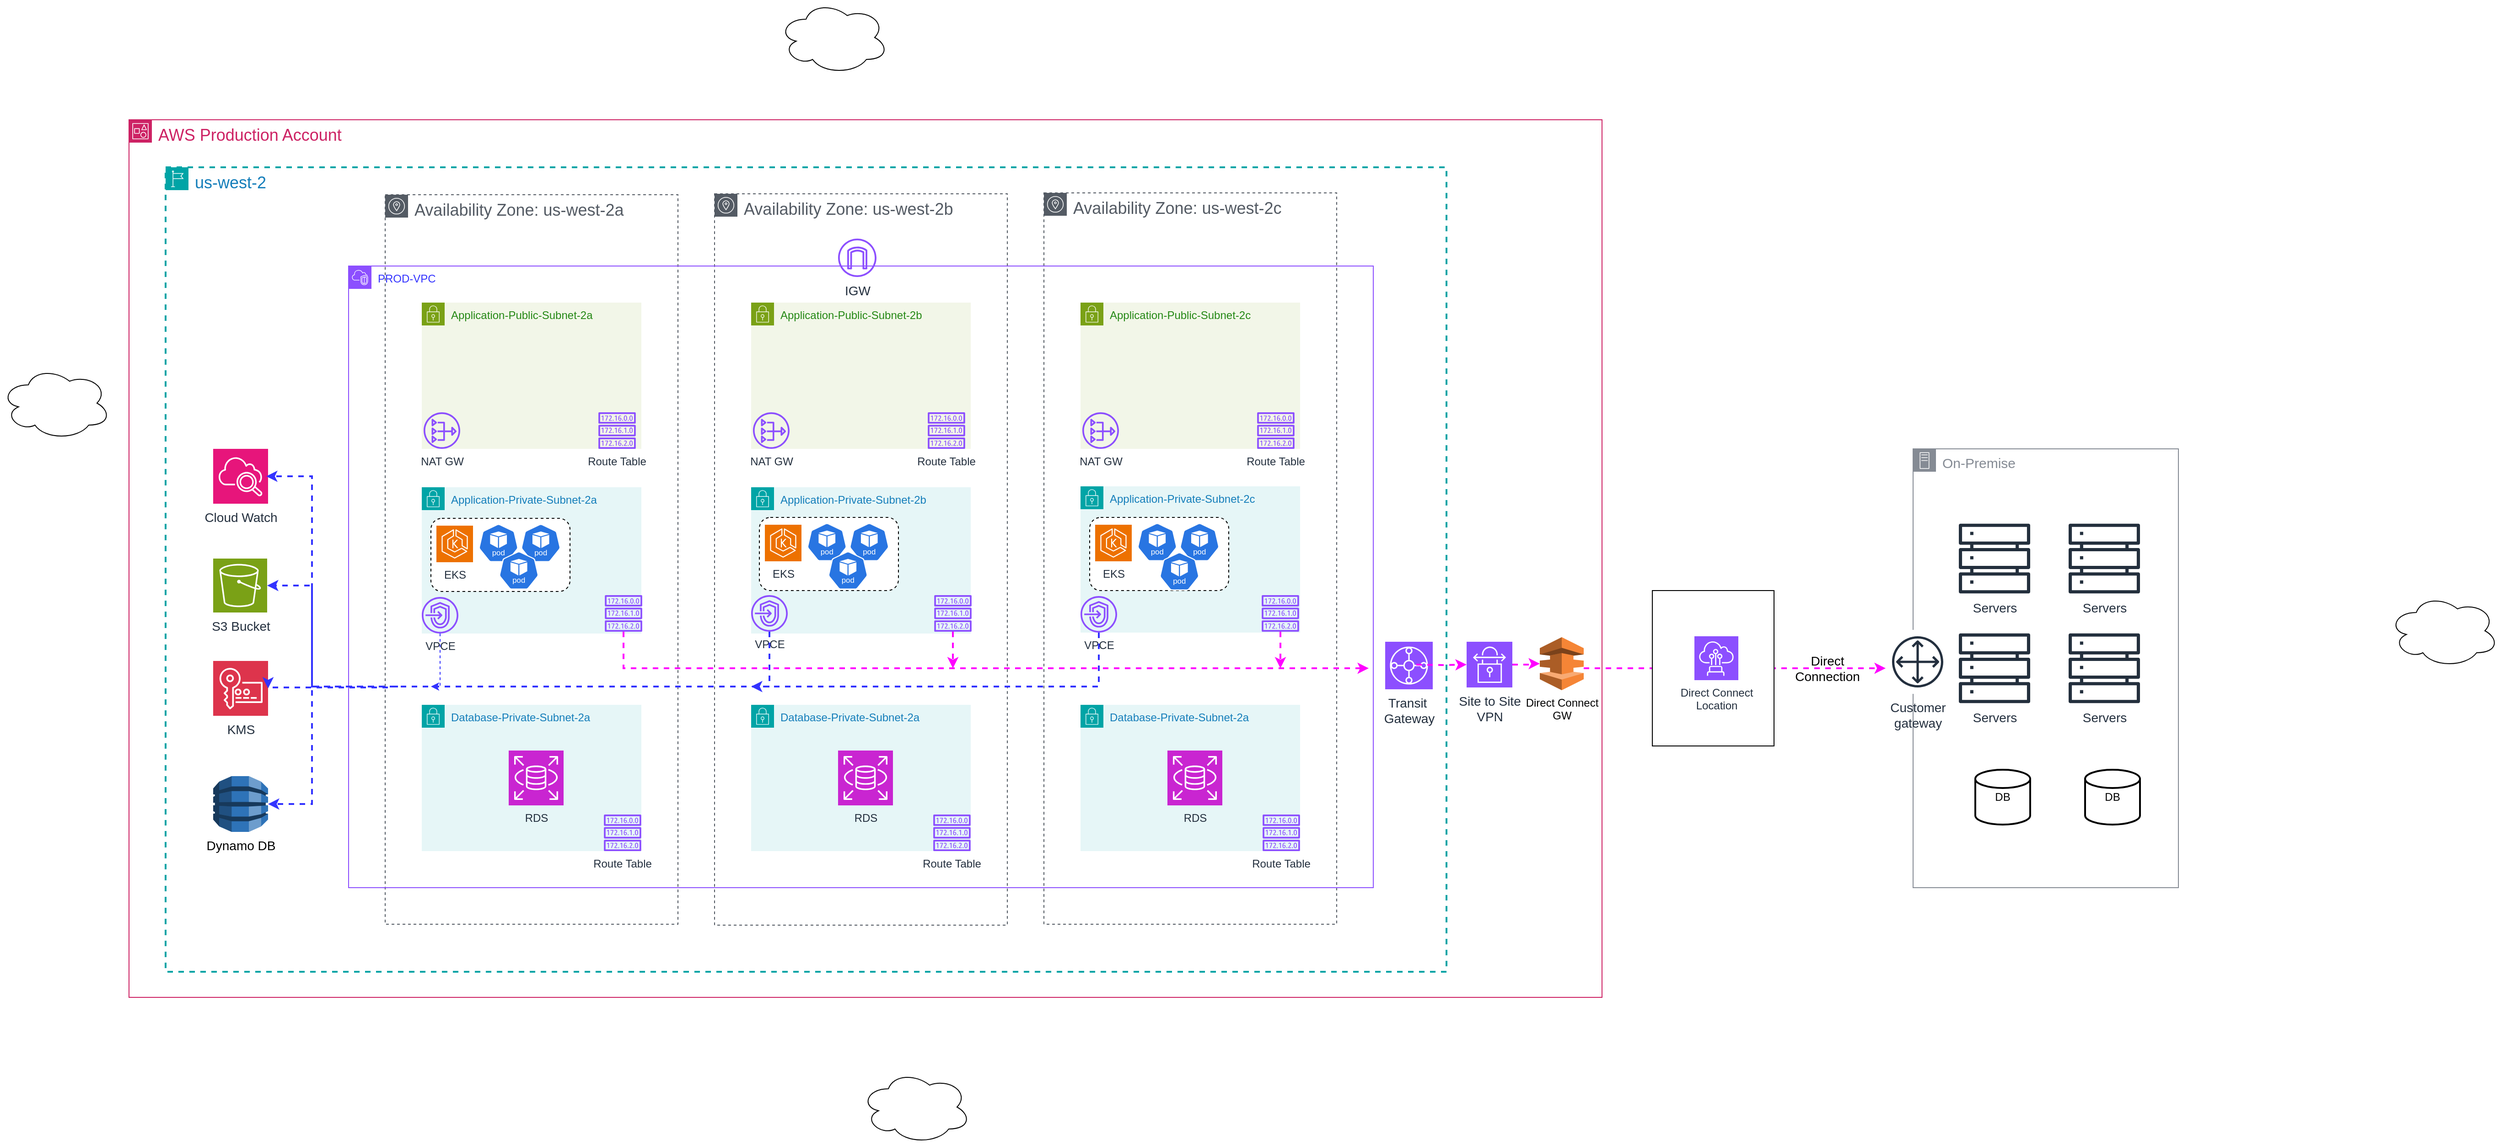 <mxfile version="24.5.3" type="device">
  <diagram name="Infra" id="OqdEOYvTGwPd7O3W1HZ8">
    <mxGraphModel dx="2859" dy="1976" grid="1" gridSize="10" guides="1" tooltips="1" connect="1" arrows="1" fold="1" page="1" pageScale="1" pageWidth="850" pageHeight="1100" math="0" shadow="0">
      <root>
        <mxCell id="c2knkcBI8ZpafIgIkcQd-0" />
        <mxCell id="c2knkcBI8ZpafIgIkcQd-1" parent="c2knkcBI8ZpafIgIkcQd-0" />
        <mxCell id="c2knkcBI8ZpafIgIkcQd-2" value="&lt;font style=&quot;font-size: 18px;&quot;&gt;AWS Production Account&lt;/font&gt;" style="points=[[0,0],[0.25,0],[0.5,0],[0.75,0],[1,0],[1,0.25],[1,0.5],[1,0.75],[1,1],[0.75,1],[0.5,1],[0.25,1],[0,1],[0,0.75],[0,0.5],[0,0.25]];outlineConnect=0;gradientColor=none;html=1;whiteSpace=wrap;fontSize=12;fontStyle=0;container=1;pointerEvents=0;collapsible=0;recursiveResize=0;shape=mxgraph.aws4.group;grIcon=mxgraph.aws4.group_account;strokeColor=#CD2264;fillColor=none;verticalAlign=top;align=left;spacingLeft=30;fontColor=#CD2264;dashed=0;" vertex="1" parent="c2knkcBI8ZpafIgIkcQd-1">
          <mxGeometry x="-120" y="80" width="1610" height="960" as="geometry" />
        </mxCell>
        <mxCell id="c2knkcBI8ZpafIgIkcQd-4" value="&lt;font style=&quot;font-size: 14px;&quot;&gt;Cloud Watch&lt;/font&gt;" style="sketch=0;points=[[0,0,0],[0.25,0,0],[0.5,0,0],[0.75,0,0],[1,0,0],[0,1,0],[0.25,1,0],[0.5,1,0],[0.75,1,0],[1,1,0],[0,0.25,0],[0,0.5,0],[0,0.75,0],[1,0.25,0],[1,0.5,0],[1,0.75,0]];points=[[0,0,0],[0.25,0,0],[0.5,0,0],[0.75,0,0],[1,0,0],[0,1,0],[0.25,1,0],[0.5,1,0],[0.75,1,0],[1,1,0],[0,0.25,0],[0,0.5,0],[0,0.75,0],[1,0.25,0],[1,0.5,0],[1,0.75,0]];outlineConnect=0;fontColor=#232F3E;fillColor=#E7157B;strokeColor=#ffffff;dashed=0;verticalLabelPosition=bottom;verticalAlign=top;align=center;html=1;fontSize=12;fontStyle=0;aspect=fixed;shape=mxgraph.aws4.resourceIcon;resIcon=mxgraph.aws4.cloudwatch_2;" vertex="1" parent="c2knkcBI8ZpafIgIkcQd-2">
          <mxGeometry x="92" y="360" width="60" height="60" as="geometry" />
        </mxCell>
        <mxCell id="c2knkcBI8ZpafIgIkcQd-5" value="&lt;font style=&quot;font-size: 14px;&quot;&gt;S3 Bucket&lt;/font&gt;" style="sketch=0;points=[[0,0,0],[0.25,0,0],[0.5,0,0],[0.75,0,0],[1,0,0],[0,1,0],[0.25,1,0],[0.5,1,0],[0.75,1,0],[1,1,0],[0,0.25,0],[0,0.5,0],[0,0.75,0],[1,0.25,0],[1,0.5,0],[1,0.75,0]];outlineConnect=0;fontColor=#232F3E;fillColor=#7AA116;strokeColor=#ffffff;dashed=0;verticalLabelPosition=bottom;verticalAlign=top;align=center;html=1;fontSize=12;fontStyle=0;aspect=fixed;shape=mxgraph.aws4.resourceIcon;resIcon=mxgraph.aws4.s3;" vertex="1" parent="c2knkcBI8ZpafIgIkcQd-2">
          <mxGeometry x="92" y="480" width="59" height="59" as="geometry" />
        </mxCell>
        <mxCell id="c2knkcBI8ZpafIgIkcQd-6" value="&lt;font style=&quot;font-size: 18px;&quot;&gt;us-west-2&lt;/font&gt;" style="points=[[0,0],[0.25,0],[0.5,0],[0.75,0],[1,0],[1,0.25],[1,0.5],[1,0.75],[1,1],[0.75,1],[0.5,1],[0.25,1],[0,1],[0,0.75],[0,0.5],[0,0.25]];outlineConnect=0;gradientColor=none;html=1;whiteSpace=wrap;fontSize=12;fontStyle=0;container=1;pointerEvents=0;collapsible=0;recursiveResize=0;shape=mxgraph.aws4.group;grIcon=mxgraph.aws4.group_region;strokeColor=#00A4A6;fillColor=none;verticalAlign=top;align=left;spacingLeft=30;fontColor=#147EBA;dashed=1;strokeWidth=2;" vertex="1" parent="c2knkcBI8ZpafIgIkcQd-1">
          <mxGeometry x="-80" y="132" width="1400" height="880" as="geometry" />
        </mxCell>
        <mxCell id="c2knkcBI8ZpafIgIkcQd-7" value="&lt;font style=&quot;font-size: 14px;&quot;&gt;Dynamo DB&lt;/font&gt;" style="outlineConnect=0;dashed=0;verticalLabelPosition=bottom;verticalAlign=top;align=center;html=1;shape=mxgraph.aws3.dynamo_db;fillColor=#2E73B8;gradientColor=none;" vertex="1" parent="c2knkcBI8ZpafIgIkcQd-6">
          <mxGeometry x="52" y="666" width="60" height="61" as="geometry" />
        </mxCell>
        <mxCell id="c2knkcBI8ZpafIgIkcQd-8" value="&lt;font style=&quot;font-size: 14px;&quot;&gt;KMS&lt;/font&gt;" style="sketch=0;points=[[0,0,0],[0.25,0,0],[0.5,0,0],[0.75,0,0],[1,0,0],[0,1,0],[0.25,1,0],[0.5,1,0],[0.75,1,0],[1,1,0],[0,0.25,0],[0,0.5,0],[0,0.75,0],[1,0.25,0],[1,0.5,0],[1,0.75,0]];outlineConnect=0;fontColor=#232F3E;fillColor=#DD344C;strokeColor=#ffffff;dashed=0;verticalLabelPosition=bottom;verticalAlign=top;align=center;html=1;fontSize=12;fontStyle=0;aspect=fixed;shape=mxgraph.aws4.resourceIcon;resIcon=mxgraph.aws4.key_management_service;" vertex="1" parent="c2knkcBI8ZpafIgIkcQd-6">
          <mxGeometry x="52" y="540" width="60" height="60" as="geometry" />
        </mxCell>
        <mxCell id="c2knkcBI8ZpafIgIkcQd-3" style="edgeStyle=orthogonalEdgeStyle;rounded=0;orthogonalLoop=1;jettySize=auto;html=1;strokeColor=#3333FF;dashed=1;strokeWidth=2;" edge="1" parent="c2knkcBI8ZpafIgIkcQd-6">
          <mxGeometry relative="1" as="geometry">
            <mxPoint x="110" y="338" as="targetPoint" />
            <mxPoint x="160" y="569" as="sourcePoint" />
            <Array as="points">
              <mxPoint x="160" y="338" />
            </Array>
          </mxGeometry>
        </mxCell>
        <mxCell id="c2knkcBI8ZpafIgIkcQd-9" value="&lt;font style=&quot;font-size: 18px;&quot;&gt;Availability Zone: us-west-2a&lt;/font&gt;" style="sketch=0;outlineConnect=0;gradientColor=none;html=1;whiteSpace=wrap;fontSize=12;fontStyle=0;shape=mxgraph.aws4.group;grIcon=mxgraph.aws4.group_availability_zone;strokeColor=#545B64;fillColor=none;verticalAlign=top;align=left;spacingLeft=30;fontColor=#545B64;dashed=1;" vertex="1" parent="c2knkcBI8ZpafIgIkcQd-6">
          <mxGeometry x="240" y="30" width="320" height="798" as="geometry" />
        </mxCell>
        <mxCell id="c2knkcBI8ZpafIgIkcQd-10" value="&lt;font style=&quot;font-size: 18px;&quot;&gt;Availability Zone:&amp;nbsp;us-west-2b&lt;/font&gt;" style="sketch=0;outlineConnect=0;gradientColor=none;html=1;whiteSpace=wrap;fontSize=12;fontStyle=0;shape=mxgraph.aws4.group;grIcon=mxgraph.aws4.group_availability_zone;strokeColor=#545B64;fillColor=none;verticalAlign=top;align=left;spacingLeft=30;fontColor=#545B64;dashed=1;" vertex="1" parent="c2knkcBI8ZpafIgIkcQd-6">
          <mxGeometry x="600" y="29" width="320" height="800" as="geometry" />
        </mxCell>
        <mxCell id="c2knkcBI8ZpafIgIkcQd-44" value="&lt;font style=&quot;font-size: 14px;&quot;&gt;IGW&lt;/font&gt;" style="sketch=0;outlineConnect=0;fontColor=#232F3E;gradientColor=none;fillColor=#8C4FFF;strokeColor=none;dashed=0;verticalLabelPosition=bottom;verticalAlign=top;align=center;html=1;fontSize=12;fontStyle=0;aspect=fixed;pointerEvents=1;shape=mxgraph.aws4.internet_gateway;" vertex="1" parent="c2knkcBI8ZpafIgIkcQd-6">
          <mxGeometry x="735" y="78" width="42" height="42" as="geometry" />
        </mxCell>
        <mxCell id="c2knkcBI8ZpafIgIkcQd-11" value="&lt;font style=&quot;font-size: 18px;&quot;&gt;Availability Zone:&amp;nbsp;us-west-2c&lt;/font&gt;" style="sketch=0;outlineConnect=0;gradientColor=none;html=1;whiteSpace=wrap;fontSize=12;fontStyle=0;shape=mxgraph.aws4.group;grIcon=mxgraph.aws4.group_availability_zone;strokeColor=#545B64;fillColor=none;verticalAlign=top;align=left;spacingLeft=30;fontColor=#545B64;dashed=1;" vertex="1" parent="c2knkcBI8ZpafIgIkcQd-1">
          <mxGeometry x="880" y="160" width="320" height="800" as="geometry" />
        </mxCell>
        <mxCell id="c2knkcBI8ZpafIgIkcQd-12" value="&lt;font color=&quot;#3333ff&quot;&gt;PROD-VPC&lt;/font&gt;" style="points=[[0,0],[0.25,0],[0.5,0],[0.75,0],[1,0],[1,0.25],[1,0.5],[1,0.75],[1,1],[0.75,1],[0.5,1],[0.25,1],[0,1],[0,0.75],[0,0.5],[0,0.25]];outlineConnect=0;gradientColor=none;html=1;whiteSpace=wrap;fontSize=12;fontStyle=0;container=1;pointerEvents=0;collapsible=0;recursiveResize=0;shape=mxgraph.aws4.group;grIcon=mxgraph.aws4.group_vpc2;strokeColor=#8C4FFF;fillColor=none;verticalAlign=top;align=left;spacingLeft=30;fontColor=#AAB7B8;dashed=0;" vertex="1" parent="c2knkcBI8ZpafIgIkcQd-1">
          <mxGeometry x="120" y="240" width="1120" height="680" as="geometry" />
        </mxCell>
        <mxCell id="c2knkcBI8ZpafIgIkcQd-13" value="Application-Public-Subnet-2a" style="points=[[0,0],[0.25,0],[0.5,0],[0.75,0],[1,0],[1,0.25],[1,0.5],[1,0.75],[1,1],[0.75,1],[0.5,1],[0.25,1],[0,1],[0,0.75],[0,0.5],[0,0.25]];outlineConnect=0;gradientColor=none;html=1;whiteSpace=wrap;fontSize=12;fontStyle=0;container=1;pointerEvents=0;collapsible=0;recursiveResize=0;shape=mxgraph.aws4.group;grIcon=mxgraph.aws4.group_security_group;grStroke=0;strokeColor=#7AA116;fillColor=#F2F6E8;verticalAlign=top;align=left;spacingLeft=30;fontColor=#248814;dashed=0;" vertex="1" parent="c2knkcBI8ZpafIgIkcQd-12">
          <mxGeometry x="80" y="40" width="240" height="160" as="geometry" />
        </mxCell>
        <mxCell id="c2knkcBI8ZpafIgIkcQd-14" value="NAT GW" style="sketch=0;outlineConnect=0;fontColor=#232F3E;gradientColor=none;fillColor=#8C4FFF;strokeColor=none;dashed=0;verticalLabelPosition=bottom;verticalAlign=top;align=center;html=1;fontSize=12;fontStyle=0;aspect=fixed;pointerEvents=1;shape=mxgraph.aws4.nat_gateway;" vertex="1" parent="c2knkcBI8ZpafIgIkcQd-12">
          <mxGeometry x="82" y="160" width="40" height="40" as="geometry" />
        </mxCell>
        <mxCell id="c2knkcBI8ZpafIgIkcQd-15" value="Route Table" style="sketch=0;outlineConnect=0;fontColor=#232F3E;gradientColor=none;fillColor=#8C4FFF;strokeColor=none;dashed=0;verticalLabelPosition=bottom;verticalAlign=top;align=center;html=1;fontSize=12;fontStyle=0;aspect=fixed;pointerEvents=1;shape=mxgraph.aws4.route_table;" vertex="1" parent="c2knkcBI8ZpafIgIkcQd-12">
          <mxGeometry x="272.95" y="160" width="41.05" height="40" as="geometry" />
        </mxCell>
        <mxCell id="c2knkcBI8ZpafIgIkcQd-22" value="Application-Private-Subnet-2a" style="points=[[0,0],[0.25,0],[0.5,0],[0.75,0],[1,0],[1,0.25],[1,0.5],[1,0.75],[1,1],[0.75,1],[0.5,1],[0.25,1],[0,1],[0,0.75],[0,0.5],[0,0.25]];outlineConnect=0;gradientColor=none;html=1;whiteSpace=wrap;fontSize=12;fontStyle=0;container=1;pointerEvents=0;collapsible=0;recursiveResize=0;shape=mxgraph.aws4.group;grIcon=mxgraph.aws4.group_security_group;grStroke=0;strokeColor=#00A4A6;fillColor=#E6F6F7;verticalAlign=top;align=left;spacingLeft=30;fontColor=#147EBA;dashed=0;" vertex="1" parent="c2knkcBI8ZpafIgIkcQd-12">
          <mxGeometry x="80" y="242" width="240" height="160" as="geometry" />
        </mxCell>
        <mxCell id="c2knkcBI8ZpafIgIkcQd-23" style="edgeStyle=orthogonalEdgeStyle;rounded=0;orthogonalLoop=1;jettySize=auto;html=1;dashed=1;strokeColor=#3333FF;" edge="1" parent="c2knkcBI8ZpafIgIkcQd-22" source="c2knkcBI8ZpafIgIkcQd-24">
          <mxGeometry relative="1" as="geometry">
            <mxPoint x="10" y="218" as="targetPoint" />
            <Array as="points">
              <mxPoint x="20" y="218" />
            </Array>
          </mxGeometry>
        </mxCell>
        <mxCell id="c2knkcBI8ZpafIgIkcQd-24" value="VPCE" style="sketch=0;outlineConnect=0;fontColor=#232F3E;gradientColor=none;fillColor=#8C4FFF;strokeColor=none;dashed=0;verticalLabelPosition=bottom;verticalAlign=top;align=center;html=1;fontSize=12;fontStyle=0;aspect=fixed;pointerEvents=1;shape=mxgraph.aws4.endpoints;" vertex="1" parent="c2knkcBI8ZpafIgIkcQd-22">
          <mxGeometry y="120" width="40" height="40" as="geometry" />
        </mxCell>
        <mxCell id="c2knkcBI8ZpafIgIkcQd-28" value="Application-Private-Subnet-2b" style="points=[[0,0],[0.25,0],[0.5,0],[0.75,0],[1,0],[1,0.25],[1,0.5],[1,0.75],[1,1],[0.75,1],[0.5,1],[0.25,1],[0,1],[0,0.75],[0,0.5],[0,0.25]];outlineConnect=0;gradientColor=none;html=1;whiteSpace=wrap;fontSize=12;fontStyle=0;container=1;pointerEvents=0;collapsible=0;recursiveResize=0;shape=mxgraph.aws4.group;grIcon=mxgraph.aws4.group_security_group;grStroke=0;strokeColor=#00A4A6;fillColor=#E6F6F7;verticalAlign=top;align=left;spacingLeft=30;fontColor=#147EBA;dashed=0;" vertex="1" parent="c2knkcBI8ZpafIgIkcQd-12">
          <mxGeometry x="440" y="242" width="240" height="160" as="geometry" />
        </mxCell>
        <mxCell id="c2knkcBI8ZpafIgIkcQd-51" value="VPCE" style="sketch=0;outlineConnect=0;fontColor=#232F3E;gradientColor=none;fillColor=#8C4FFF;strokeColor=none;dashed=0;verticalLabelPosition=bottom;verticalAlign=top;align=center;html=1;fontSize=12;fontStyle=0;aspect=fixed;pointerEvents=1;shape=mxgraph.aws4.endpoints;" vertex="1" parent="c2knkcBI8ZpafIgIkcQd-28">
          <mxGeometry y="118" width="40" height="40" as="geometry" />
        </mxCell>
        <mxCell id="c2knkcBI8ZpafIgIkcQd-33" value="Application-Private-Subnet-2c" style="points=[[0,0],[0.25,0],[0.5,0],[0.75,0],[1,0],[1,0.25],[1,0.5],[1,0.75],[1,1],[0.75,1],[0.5,1],[0.25,1],[0,1],[0,0.75],[0,0.5],[0,0.25]];outlineConnect=0;gradientColor=none;html=1;whiteSpace=wrap;fontSize=12;fontStyle=0;container=1;pointerEvents=0;collapsible=0;recursiveResize=0;shape=mxgraph.aws4.group;grIcon=mxgraph.aws4.group_security_group;grStroke=0;strokeColor=#00A4A6;fillColor=#E6F6F7;verticalAlign=top;align=left;spacingLeft=30;fontColor=#147EBA;dashed=0;" vertex="1" parent="c2knkcBI8ZpafIgIkcQd-12">
          <mxGeometry x="800" y="241" width="240" height="160" as="geometry" />
        </mxCell>
        <mxCell id="c2knkcBI8ZpafIgIkcQd-34" value="VPCE" style="sketch=0;outlineConnect=0;fontColor=#232F3E;gradientColor=none;fillColor=#8C4FFF;strokeColor=none;dashed=0;verticalLabelPosition=bottom;verticalAlign=top;align=center;html=1;fontSize=12;fontStyle=0;aspect=fixed;pointerEvents=1;shape=mxgraph.aws4.endpoints;" vertex="1" parent="c2knkcBI8ZpafIgIkcQd-33">
          <mxGeometry y="120" width="40" height="40" as="geometry" />
        </mxCell>
        <mxCell id="gV-0unIdusyDe0C79VMw-26" style="edgeStyle=orthogonalEdgeStyle;rounded=0;orthogonalLoop=1;jettySize=auto;html=1;dashed=1;strokeColor=#FF00FF;strokeWidth=2;" edge="1" parent="c2knkcBI8ZpafIgIkcQd-12" source="c2knkcBI8ZpafIgIkcQd-39">
          <mxGeometry relative="1" as="geometry">
            <mxPoint x="1018.475" y="440" as="targetPoint" />
          </mxGeometry>
        </mxCell>
        <mxCell id="c2knkcBI8ZpafIgIkcQd-39" value="" style="sketch=0;outlineConnect=0;fontColor=#232F3E;gradientColor=none;fillColor=#8C4FFF;strokeColor=none;dashed=0;verticalLabelPosition=bottom;verticalAlign=top;align=center;html=1;fontSize=12;fontStyle=0;aspect=fixed;pointerEvents=1;shape=mxgraph.aws4.route_table;" vertex="1" parent="c2knkcBI8ZpafIgIkcQd-12">
          <mxGeometry x="997.95" y="360" width="41.05" height="40" as="geometry" />
        </mxCell>
        <mxCell id="gV-0unIdusyDe0C79VMw-0" value="Application-Public-Subnet-2b" style="points=[[0,0],[0.25,0],[0.5,0],[0.75,0],[1,0],[1,0.25],[1,0.5],[1,0.75],[1,1],[0.75,1],[0.5,1],[0.25,1],[0,1],[0,0.75],[0,0.5],[0,0.25]];outlineConnect=0;gradientColor=none;html=1;whiteSpace=wrap;fontSize=12;fontStyle=0;container=1;pointerEvents=0;collapsible=0;recursiveResize=0;shape=mxgraph.aws4.group;grIcon=mxgraph.aws4.group_security_group;grStroke=0;strokeColor=#7AA116;fillColor=#F2F6E8;verticalAlign=top;align=left;spacingLeft=30;fontColor=#248814;dashed=0;" vertex="1" parent="c2knkcBI8ZpafIgIkcQd-12">
          <mxGeometry x="440" y="40" width="240" height="160" as="geometry" />
        </mxCell>
        <mxCell id="gV-0unIdusyDe0C79VMw-1" value="NAT GW" style="sketch=0;outlineConnect=0;fontColor=#232F3E;gradientColor=none;fillColor=#8C4FFF;strokeColor=none;dashed=0;verticalLabelPosition=bottom;verticalAlign=top;align=center;html=1;fontSize=12;fontStyle=0;aspect=fixed;pointerEvents=1;shape=mxgraph.aws4.nat_gateway;" vertex="1" parent="c2knkcBI8ZpafIgIkcQd-12">
          <mxGeometry x="442" y="160" width="40" height="40" as="geometry" />
        </mxCell>
        <mxCell id="gV-0unIdusyDe0C79VMw-2" value="Route Table" style="sketch=0;outlineConnect=0;fontColor=#232F3E;gradientColor=none;fillColor=#8C4FFF;strokeColor=none;dashed=0;verticalLabelPosition=bottom;verticalAlign=top;align=center;html=1;fontSize=12;fontStyle=0;aspect=fixed;pointerEvents=1;shape=mxgraph.aws4.route_table;" vertex="1" parent="c2knkcBI8ZpafIgIkcQd-12">
          <mxGeometry x="632.95" y="160" width="41.05" height="40" as="geometry" />
        </mxCell>
        <mxCell id="gV-0unIdusyDe0C79VMw-3" value="Application-Public-Subnet-2c" style="points=[[0,0],[0.25,0],[0.5,0],[0.75,0],[1,0],[1,0.25],[1,0.5],[1,0.75],[1,1],[0.75,1],[0.5,1],[0.25,1],[0,1],[0,0.75],[0,0.5],[0,0.25]];outlineConnect=0;gradientColor=none;html=1;whiteSpace=wrap;fontSize=12;fontStyle=0;container=1;pointerEvents=0;collapsible=0;recursiveResize=0;shape=mxgraph.aws4.group;grIcon=mxgraph.aws4.group_security_group;grStroke=0;strokeColor=#7AA116;fillColor=#F2F6E8;verticalAlign=top;align=left;spacingLeft=30;fontColor=#248814;dashed=0;" vertex="1" parent="c2knkcBI8ZpafIgIkcQd-12">
          <mxGeometry x="800" y="40" width="240" height="160" as="geometry" />
        </mxCell>
        <mxCell id="gV-0unIdusyDe0C79VMw-4" value="NAT GW" style="sketch=0;outlineConnect=0;fontColor=#232F3E;gradientColor=none;fillColor=#8C4FFF;strokeColor=none;dashed=0;verticalLabelPosition=bottom;verticalAlign=top;align=center;html=1;fontSize=12;fontStyle=0;aspect=fixed;pointerEvents=1;shape=mxgraph.aws4.nat_gateway;" vertex="1" parent="c2knkcBI8ZpafIgIkcQd-12">
          <mxGeometry x="802" y="160" width="40" height="40" as="geometry" />
        </mxCell>
        <mxCell id="gV-0unIdusyDe0C79VMw-5" value="Route Table" style="sketch=0;outlineConnect=0;fontColor=#232F3E;gradientColor=none;fillColor=#8C4FFF;strokeColor=none;dashed=0;verticalLabelPosition=bottom;verticalAlign=top;align=center;html=1;fontSize=12;fontStyle=0;aspect=fixed;pointerEvents=1;shape=mxgraph.aws4.route_table;" vertex="1" parent="c2knkcBI8ZpafIgIkcQd-12">
          <mxGeometry x="992.95" y="160" width="41.05" height="40" as="geometry" />
        </mxCell>
        <mxCell id="c2knkcBI8ZpafIgIkcQd-45" value="Database-Private-Subnet-2a" style="points=[[0,0],[0.25,0],[0.5,0],[0.75,0],[1,0],[1,0.25],[1,0.5],[1,0.75],[1,1],[0.75,1],[0.5,1],[0.25,1],[0,1],[0,0.75],[0,0.5],[0,0.25]];outlineConnect=0;gradientColor=none;html=1;whiteSpace=wrap;fontSize=12;fontStyle=0;container=1;pointerEvents=0;collapsible=0;recursiveResize=0;shape=mxgraph.aws4.group;grIcon=mxgraph.aws4.group_security_group;grStroke=0;strokeColor=#00A4A6;fillColor=#E6F6F7;verticalAlign=top;align=left;spacingLeft=30;fontColor=#147EBA;dashed=0;" vertex="1" parent="c2knkcBI8ZpafIgIkcQd-12">
          <mxGeometry x="80" y="480" width="240" height="160" as="geometry" />
        </mxCell>
        <mxCell id="c2knkcBI8ZpafIgIkcQd-46" value="RDS" style="sketch=0;points=[[0,0,0],[0.25,0,0],[0.5,0,0],[0.75,0,0],[1,0,0],[0,1,0],[0.25,1,0],[0.5,1,0],[0.75,1,0],[1,1,0],[0,0.25,0],[0,0.5,0],[0,0.75,0],[1,0.25,0],[1,0.5,0],[1,0.75,0]];outlineConnect=0;fontColor=#232F3E;fillColor=#C925D1;strokeColor=#ffffff;dashed=0;verticalLabelPosition=bottom;verticalAlign=top;align=center;html=1;fontSize=12;fontStyle=0;aspect=fixed;shape=mxgraph.aws4.resourceIcon;resIcon=mxgraph.aws4.rds;" vertex="1" parent="c2knkcBI8ZpafIgIkcQd-45">
          <mxGeometry x="95" y="50" width="60" height="60" as="geometry" />
        </mxCell>
        <mxCell id="gV-0unIdusyDe0C79VMw-7" value="Route Table" style="sketch=0;outlineConnect=0;fontColor=#232F3E;gradientColor=none;fillColor=#8C4FFF;strokeColor=none;dashed=0;verticalLabelPosition=bottom;verticalAlign=top;align=center;html=1;fontSize=12;fontStyle=0;aspect=fixed;pointerEvents=1;shape=mxgraph.aws4.route_table;" vertex="1" parent="c2knkcBI8ZpafIgIkcQd-45">
          <mxGeometry x="198.95" y="120" width="41.05" height="40" as="geometry" />
        </mxCell>
        <mxCell id="gV-0unIdusyDe0C79VMw-10" value="Database-Private-Subnet-2a" style="points=[[0,0],[0.25,0],[0.5,0],[0.75,0],[1,0],[1,0.25],[1,0.5],[1,0.75],[1,1],[0.75,1],[0.5,1],[0.25,1],[0,1],[0,0.75],[0,0.5],[0,0.25]];outlineConnect=0;gradientColor=none;html=1;whiteSpace=wrap;fontSize=12;fontStyle=0;container=1;pointerEvents=0;collapsible=0;recursiveResize=0;shape=mxgraph.aws4.group;grIcon=mxgraph.aws4.group_security_group;grStroke=0;strokeColor=#00A4A6;fillColor=#E6F6F7;verticalAlign=top;align=left;spacingLeft=30;fontColor=#147EBA;dashed=0;" vertex="1" parent="c2knkcBI8ZpafIgIkcQd-12">
          <mxGeometry x="440" y="480" width="240" height="160" as="geometry" />
        </mxCell>
        <mxCell id="gV-0unIdusyDe0C79VMw-11" value="RDS" style="sketch=0;points=[[0,0,0],[0.25,0,0],[0.5,0,0],[0.75,0,0],[1,0,0],[0,1,0],[0.25,1,0],[0.5,1,0],[0.75,1,0],[1,1,0],[0,0.25,0],[0,0.5,0],[0,0.75,0],[1,0.25,0],[1,0.5,0],[1,0.75,0]];outlineConnect=0;fontColor=#232F3E;fillColor=#C925D1;strokeColor=#ffffff;dashed=0;verticalLabelPosition=bottom;verticalAlign=top;align=center;html=1;fontSize=12;fontStyle=0;aspect=fixed;shape=mxgraph.aws4.resourceIcon;resIcon=mxgraph.aws4.rds;" vertex="1" parent="gV-0unIdusyDe0C79VMw-10">
          <mxGeometry x="95" y="50" width="60" height="60" as="geometry" />
        </mxCell>
        <mxCell id="gV-0unIdusyDe0C79VMw-12" value="Route Table" style="sketch=0;outlineConnect=0;fontColor=#232F3E;gradientColor=none;fillColor=#8C4FFF;strokeColor=none;dashed=0;verticalLabelPosition=bottom;verticalAlign=top;align=center;html=1;fontSize=12;fontStyle=0;aspect=fixed;pointerEvents=1;shape=mxgraph.aws4.route_table;" vertex="1" parent="gV-0unIdusyDe0C79VMw-10">
          <mxGeometry x="198.95" y="120" width="41.05" height="40" as="geometry" />
        </mxCell>
        <mxCell id="gV-0unIdusyDe0C79VMw-13" value="Database-Private-Subnet-2a" style="points=[[0,0],[0.25,0],[0.5,0],[0.75,0],[1,0],[1,0.25],[1,0.5],[1,0.75],[1,1],[0.75,1],[0.5,1],[0.25,1],[0,1],[0,0.75],[0,0.5],[0,0.25]];outlineConnect=0;gradientColor=none;html=1;whiteSpace=wrap;fontSize=12;fontStyle=0;container=1;pointerEvents=0;collapsible=0;recursiveResize=0;shape=mxgraph.aws4.group;grIcon=mxgraph.aws4.group_security_group;grStroke=0;strokeColor=#00A4A6;fillColor=#E6F6F7;verticalAlign=top;align=left;spacingLeft=30;fontColor=#147EBA;dashed=0;" vertex="1" parent="c2knkcBI8ZpafIgIkcQd-12">
          <mxGeometry x="800" y="480" width="240" height="160" as="geometry" />
        </mxCell>
        <mxCell id="gV-0unIdusyDe0C79VMw-14" value="RDS" style="sketch=0;points=[[0,0,0],[0.25,0,0],[0.5,0,0],[0.75,0,0],[1,0,0],[0,1,0],[0.25,1,0],[0.5,1,0],[0.75,1,0],[1,1,0],[0,0.25,0],[0,0.5,0],[0,0.75,0],[1,0.25,0],[1,0.5,0],[1,0.75,0]];outlineConnect=0;fontColor=#232F3E;fillColor=#C925D1;strokeColor=#ffffff;dashed=0;verticalLabelPosition=bottom;verticalAlign=top;align=center;html=1;fontSize=12;fontStyle=0;aspect=fixed;shape=mxgraph.aws4.resourceIcon;resIcon=mxgraph.aws4.rds;" vertex="1" parent="gV-0unIdusyDe0C79VMw-13">
          <mxGeometry x="95" y="50" width="60" height="60" as="geometry" />
        </mxCell>
        <mxCell id="gV-0unIdusyDe0C79VMw-15" value="Route Table" style="sketch=0;outlineConnect=0;fontColor=#232F3E;gradientColor=none;fillColor=#8C4FFF;strokeColor=none;dashed=0;verticalLabelPosition=bottom;verticalAlign=top;align=center;html=1;fontSize=12;fontStyle=0;aspect=fixed;pointerEvents=1;shape=mxgraph.aws4.route_table;" vertex="1" parent="gV-0unIdusyDe0C79VMw-13">
          <mxGeometry x="198.95" y="120" width="41.05" height="40" as="geometry" />
        </mxCell>
        <mxCell id="c2knkcBI8ZpafIgIkcQd-50" style="edgeStyle=orthogonalEdgeStyle;rounded=0;orthogonalLoop=1;jettySize=auto;html=1;dashed=1;strokeColor=#3333FF;strokeWidth=2;" edge="1" parent="c2knkcBI8ZpafIgIkcQd-1" source="c2knkcBI8ZpafIgIkcQd-51">
          <mxGeometry relative="1" as="geometry">
            <mxPoint x="560" y="700" as="targetPoint" />
            <Array as="points">
              <mxPoint x="580" y="700" />
            </Array>
          </mxGeometry>
        </mxCell>
        <mxCell id="c2knkcBI8ZpafIgIkcQd-52" value="&lt;font style=&quot;font-size: 15px;&quot;&gt;On-Premise&lt;/font&gt;" style="sketch=0;outlineConnect=0;gradientColor=none;html=1;whiteSpace=wrap;fontSize=12;fontStyle=0;shape=mxgraph.aws4.group;grIcon=mxgraph.aws4.group_on_premise;strokeColor=#858B94;fillColor=none;verticalAlign=top;align=left;spacingLeft=30;fontColor=#858B94;dashed=0;" vertex="1" parent="c2knkcBI8ZpafIgIkcQd-1">
          <mxGeometry x="1830" y="440" width="290" height="480" as="geometry" />
        </mxCell>
        <mxCell id="c2knkcBI8ZpafIgIkcQd-53" style="edgeStyle=orthogonalEdgeStyle;rounded=0;orthogonalLoop=1;jettySize=auto;html=1;strokeColor=#FF00FF;dashed=1;strokeWidth=2;" edge="1" parent="c2knkcBI8ZpafIgIkcQd-1" source="gV-0unIdusyDe0C79VMw-22">
          <mxGeometry relative="1" as="geometry">
            <mxPoint x="1235" y="680.0" as="targetPoint" />
            <Array as="points">
              <mxPoint x="421" y="680" />
            </Array>
            <mxPoint x="399.881" y="622" as="sourcePoint" />
          </mxGeometry>
        </mxCell>
        <mxCell id="c2knkcBI8ZpafIgIkcQd-54" value="&lt;font style=&quot;font-size: 14px;&quot;&gt;Customer&lt;br&gt;gateway&lt;/font&gt;" style="sketch=0;outlineConnect=0;fontColor=#232F3E;gradientColor=none;strokeColor=#232F3E;fillColor=#ffffff;dashed=0;verticalLabelPosition=bottom;verticalAlign=top;align=center;html=1;fontSize=12;fontStyle=0;aspect=fixed;shape=mxgraph.aws4.resourceIcon;resIcon=mxgraph.aws4.customer_gateway;" vertex="1" parent="c2knkcBI8ZpafIgIkcQd-1">
          <mxGeometry x="1800" y="638" width="70" height="70" as="geometry" />
        </mxCell>
        <mxCell id="c2knkcBI8ZpafIgIkcQd-55" style="edgeStyle=orthogonalEdgeStyle;rounded=0;orthogonalLoop=1;jettySize=auto;html=1;strokeColor=#FF00FF;dashed=1;strokeWidth=2;" edge="1" parent="c2knkcBI8ZpafIgIkcQd-1" source="c2knkcBI8ZpafIgIkcQd-60" target="c2knkcBI8ZpafIgIkcQd-54">
          <mxGeometry relative="1" as="geometry">
            <mxPoint x="1750" y="670" as="targetPoint" />
            <Array as="points">
              <mxPoint x="1780" y="680" />
              <mxPoint x="1780" y="680" />
            </Array>
          </mxGeometry>
        </mxCell>
        <mxCell id="c2knkcBI8ZpafIgIkcQd-56" value="" style="rounded=0;whiteSpace=wrap;html=1;" vertex="1" parent="c2knkcBI8ZpafIgIkcQd-1">
          <mxGeometry x="1545" y="595" width="133" height="170" as="geometry" />
        </mxCell>
        <mxCell id="c2knkcBI8ZpafIgIkcQd-57" value="Direct Connect &lt;br&gt;Location" style="sketch=0;points=[[0,0,0],[0.25,0,0],[0.5,0,0],[0.75,0,0],[1,0,0],[0,1,0],[0.25,1,0],[0.5,1,0],[0.75,1,0],[1,1,0],[0,0.25,0],[0,0.5,0],[0,0.75,0],[1,0.25,0],[1,0.5,0],[1,0.75,0]];outlineConnect=0;fontColor=#232F3E;fillColor=#8C4FFF;strokeColor=#ffffff;dashed=0;verticalLabelPosition=bottom;verticalAlign=top;align=center;html=1;fontSize=12;fontStyle=0;aspect=fixed;shape=mxgraph.aws4.resourceIcon;resIcon=mxgraph.aws4.direct_connect;" vertex="1" parent="c2knkcBI8ZpafIgIkcQd-1">
          <mxGeometry x="1591" y="645" width="48" height="48" as="geometry" />
        </mxCell>
        <mxCell id="c2knkcBI8ZpafIgIkcQd-58" value="&lt;font style=&quot;font-size: 14px;&quot;&gt;Direct &lt;br&gt;Connection&lt;/font&gt;" style="text;html=1;align=center;verticalAlign=middle;resizable=0;points=[];autosize=1;strokeColor=none;fillColor=none;" vertex="1" parent="c2knkcBI8ZpafIgIkcQd-1">
          <mxGeometry x="1691" y="655" width="90" height="50" as="geometry" />
        </mxCell>
        <mxCell id="c2knkcBI8ZpafIgIkcQd-59" value="" style="edgeStyle=orthogonalEdgeStyle;rounded=0;orthogonalLoop=1;jettySize=auto;html=1;strokeColor=#FF00FF;dashed=1;strokeWidth=2;" edge="1" parent="c2knkcBI8ZpafIgIkcQd-1" source="c2knkcBI8ZpafIgIkcQd-78" target="c2knkcBI8ZpafIgIkcQd-60">
          <mxGeometry relative="1" as="geometry">
            <mxPoint x="1287" y="676" as="sourcePoint" />
            <mxPoint x="1810" y="680" as="targetPoint" />
            <Array as="points" />
          </mxGeometry>
        </mxCell>
        <mxCell id="c2knkcBI8ZpafIgIkcQd-60" value="Direct Connect &lt;br&gt;GW" style="outlineConnect=0;dashed=0;verticalLabelPosition=bottom;verticalAlign=top;align=center;html=1;shape=mxgraph.aws3.direct_connect;fillColor=#F58536;gradientColor=none;" vertex="1" parent="c2knkcBI8ZpafIgIkcQd-1">
          <mxGeometry x="1422" y="646" width="48" height="58" as="geometry" />
        </mxCell>
        <mxCell id="c2knkcBI8ZpafIgIkcQd-61" value="&lt;font style=&quot;font-size: 14px;&quot;&gt;Transit&amp;nbsp;&lt;/font&gt;&lt;div&gt;&lt;font style=&quot;font-size: 14px;&quot;&gt;Gateway&lt;/font&gt;&lt;/div&gt;" style="sketch=0;points=[[0,0,0],[0.25,0,0],[0.5,0,0],[0.75,0,0],[1,0,0],[0,1,0],[0.25,1,0],[0.5,1,0],[0.75,1,0],[1,1,0],[0,0.25,0],[0,0.5,0],[0,0.75,0],[1,0.25,0],[1,0.5,0],[1,0.75,0]];outlineConnect=0;fontColor=#232F3E;fillColor=#8C4FFF;strokeColor=#ffffff;dashed=0;verticalLabelPosition=bottom;verticalAlign=top;align=center;html=1;fontSize=12;fontStyle=0;aspect=fixed;shape=mxgraph.aws4.resourceIcon;resIcon=mxgraph.aws4.transit_gateway;" vertex="1" parent="c2knkcBI8ZpafIgIkcQd-1">
          <mxGeometry x="1253" y="651" width="52" height="52" as="geometry" />
        </mxCell>
        <mxCell id="c2knkcBI8ZpafIgIkcQd-62" style="edgeStyle=orthogonalEdgeStyle;rounded=0;orthogonalLoop=1;jettySize=auto;html=1;entryX=1;entryY=0.5;entryDx=0;entryDy=0;entryPerimeter=0;dashed=1;strokeColor=#3333FF;strokeWidth=2;" edge="1" parent="c2knkcBI8ZpafIgIkcQd-1" target="c2knkcBI8ZpafIgIkcQd-7">
          <mxGeometry relative="1" as="geometry">
            <mxPoint x="160" y="700" as="targetPoint" />
            <mxPoint x="160" y="700" as="sourcePoint" />
            <Array as="points">
              <mxPoint x="80" y="700" />
              <mxPoint x="80" y="829" />
            </Array>
          </mxGeometry>
        </mxCell>
        <mxCell id="c2knkcBI8ZpafIgIkcQd-63" style="edgeStyle=orthogonalEdgeStyle;rounded=0;orthogonalLoop=1;jettySize=auto;html=1;dashed=1;strokeColor=#3333FF;entryX=1;entryY=0.5;entryDx=0;entryDy=0;entryPerimeter=0;strokeWidth=2;" edge="1" parent="c2knkcBI8ZpafIgIkcQd-1" target="c2knkcBI8ZpafIgIkcQd-8">
          <mxGeometry relative="1" as="geometry">
            <mxPoint x="174" y="700" as="sourcePoint" />
            <mxPoint x="111" y="700" as="targetPoint" />
            <Array as="points">
              <mxPoint x="164" y="701" />
              <mxPoint x="32" y="701" />
            </Array>
          </mxGeometry>
        </mxCell>
        <mxCell id="c2knkcBI8ZpafIgIkcQd-64" style="edgeStyle=orthogonalEdgeStyle;rounded=0;orthogonalLoop=1;jettySize=auto;html=1;dashed=1;strokeColor=#3333FF;entryX=1;entryY=0.5;entryDx=0;entryDy=0;entryPerimeter=0;strokeWidth=2;" edge="1" parent="c2knkcBI8ZpafIgIkcQd-1" source="c2knkcBI8ZpafIgIkcQd-34" target="c2knkcBI8ZpafIgIkcQd-5">
          <mxGeometry relative="1" as="geometry">
            <Array as="points">
              <mxPoint x="940" y="700" />
              <mxPoint x="80" y="700" />
              <mxPoint x="80" y="590" />
            </Array>
          </mxGeometry>
        </mxCell>
        <mxCell id="c2knkcBI8ZpafIgIkcQd-65" value="&lt;font style=&quot;font-size: 14px;&quot;&gt;Servers&lt;/font&gt;" style="sketch=0;outlineConnect=0;fontColor=#232F3E;gradientColor=none;fillColor=#232F3D;strokeColor=none;dashed=0;verticalLabelPosition=bottom;verticalAlign=top;align=center;html=1;fontSize=12;fontStyle=0;aspect=fixed;pointerEvents=1;shape=mxgraph.aws4.servers;" vertex="1" parent="c2knkcBI8ZpafIgIkcQd-1">
          <mxGeometry x="1880" y="521" width="78" height="78" as="geometry" />
        </mxCell>
        <mxCell id="c2knkcBI8ZpafIgIkcQd-66" value="&lt;font style=&quot;font-size: 14px;&quot;&gt;Servers&lt;/font&gt;" style="sketch=0;outlineConnect=0;fontColor=#232F3E;gradientColor=none;fillColor=#232F3D;strokeColor=none;dashed=0;verticalLabelPosition=bottom;verticalAlign=top;align=center;html=1;fontSize=12;fontStyle=0;aspect=fixed;pointerEvents=1;shape=mxgraph.aws4.servers;" vertex="1" parent="c2knkcBI8ZpafIgIkcQd-1">
          <mxGeometry x="2000" y="521" width="78" height="78" as="geometry" />
        </mxCell>
        <mxCell id="c2knkcBI8ZpafIgIkcQd-67" value="DB" style="strokeWidth=2;html=1;shape=mxgraph.flowchart.database;whiteSpace=wrap;" vertex="1" parent="c2knkcBI8ZpafIgIkcQd-1">
          <mxGeometry x="1898" y="791" width="60" height="60" as="geometry" />
        </mxCell>
        <mxCell id="c2knkcBI8ZpafIgIkcQd-68" value="DB" style="strokeWidth=2;html=1;shape=mxgraph.flowchart.database;whiteSpace=wrap;" vertex="1" parent="c2knkcBI8ZpafIgIkcQd-1">
          <mxGeometry x="2018" y="791" width="60" height="60" as="geometry" />
        </mxCell>
        <mxCell id="c2knkcBI8ZpafIgIkcQd-69" value="&lt;font style=&quot;font-size: 14px;&quot;&gt;Servers&lt;/font&gt;" style="sketch=0;outlineConnect=0;fontColor=#232F3E;gradientColor=none;fillColor=#232F3D;strokeColor=none;dashed=0;verticalLabelPosition=bottom;verticalAlign=top;align=center;html=1;fontSize=12;fontStyle=0;aspect=fixed;pointerEvents=1;shape=mxgraph.aws4.servers;" vertex="1" parent="c2knkcBI8ZpafIgIkcQd-1">
          <mxGeometry x="1880" y="641" width="78" height="78" as="geometry" />
        </mxCell>
        <mxCell id="c2knkcBI8ZpafIgIkcQd-70" value="&lt;font style=&quot;font-size: 14px;&quot;&gt;Servers&lt;/font&gt;" style="sketch=0;outlineConnect=0;fontColor=#232F3E;gradientColor=none;fillColor=#232F3D;strokeColor=none;dashed=0;verticalLabelPosition=bottom;verticalAlign=top;align=center;html=1;fontSize=12;fontStyle=0;aspect=fixed;pointerEvents=1;shape=mxgraph.aws4.servers;" vertex="1" parent="c2knkcBI8ZpafIgIkcQd-1">
          <mxGeometry x="2000" y="641" width="78" height="78" as="geometry" />
        </mxCell>
        <mxCell id="c2knkcBI8ZpafIgIkcQd-71" value="" style="ellipse;shape=cloud;whiteSpace=wrap;html=1;" vertex="1" parent="c2knkcBI8ZpafIgIkcQd-1">
          <mxGeometry x="-260" y="350" width="120" height="80" as="geometry" />
        </mxCell>
        <mxCell id="c2knkcBI8ZpafIgIkcQd-72" value="" style="ellipse;shape=cloud;whiteSpace=wrap;html=1;" vertex="1" parent="c2knkcBI8ZpafIgIkcQd-1">
          <mxGeometry x="680" y="1120" width="120" height="80" as="geometry" />
        </mxCell>
        <mxCell id="c2knkcBI8ZpafIgIkcQd-73" value="" style="ellipse;shape=cloud;whiteSpace=wrap;html=1;" vertex="1" parent="c2knkcBI8ZpafIgIkcQd-1">
          <mxGeometry x="2350" y="599" width="120" height="80" as="geometry" />
        </mxCell>
        <mxCell id="c2knkcBI8ZpafIgIkcQd-74" value="" style="ellipse;shape=cloud;whiteSpace=wrap;html=1;" vertex="1" parent="c2knkcBI8ZpafIgIkcQd-1">
          <mxGeometry x="590" y="-50" width="120" height="80" as="geometry" />
        </mxCell>
        <mxCell id="c2knkcBI8ZpafIgIkcQd-77" value="" style="edgeStyle=orthogonalEdgeStyle;rounded=0;orthogonalLoop=1;jettySize=auto;html=1;strokeColor=#FF00FF;dashed=1;strokeWidth=2;" edge="1" parent="c2knkcBI8ZpafIgIkcQd-1" target="c2knkcBI8ZpafIgIkcQd-78">
          <mxGeometry relative="1" as="geometry">
            <mxPoint x="1287" y="676" as="sourcePoint" />
            <mxPoint x="1411" y="676" as="targetPoint" />
            <Array as="points" />
          </mxGeometry>
        </mxCell>
        <mxCell id="c2knkcBI8ZpafIgIkcQd-78" value="&lt;font style=&quot;font-size: 14px;&quot;&gt;Site to Site &lt;br&gt;VPN&lt;/font&gt;" style="sketch=0;points=[[0,0,0],[0.25,0,0],[0.5,0,0],[0.75,0,0],[1,0,0],[0,1,0],[0.25,1,0],[0.5,1,0],[0.75,1,0],[1,1,0],[0,0.25,0],[0,0.5,0],[0,0.75,0],[1,0.25,0],[1,0.5,0],[1,0.75,0]];outlineConnect=0;fontColor=#232F3E;fillColor=#8C4FFF;strokeColor=#ffffff;dashed=0;verticalLabelPosition=bottom;verticalAlign=top;align=center;html=1;fontSize=12;fontStyle=0;aspect=fixed;shape=mxgraph.aws4.resourceIcon;resIcon=mxgraph.aws4.site_to_site_vpn;" vertex="1" parent="c2knkcBI8ZpafIgIkcQd-1">
          <mxGeometry x="1342" y="651" width="50" height="50" as="geometry" />
        </mxCell>
        <mxCell id="gV-0unIdusyDe0C79VMw-22" value="" style="sketch=0;outlineConnect=0;fontColor=#232F3E;gradientColor=none;fillColor=#8C4FFF;strokeColor=none;dashed=0;verticalLabelPosition=bottom;verticalAlign=top;align=center;html=1;fontSize=12;fontStyle=0;aspect=fixed;pointerEvents=1;shape=mxgraph.aws4.route_table;" vertex="1" parent="c2knkcBI8ZpafIgIkcQd-1">
          <mxGeometry x="400" y="600" width="41.05" height="40" as="geometry" />
        </mxCell>
        <mxCell id="gV-0unIdusyDe0C79VMw-25" style="edgeStyle=orthogonalEdgeStyle;rounded=0;orthogonalLoop=1;jettySize=auto;html=1;dashed=1;strokeColor=#FF00FF;strokeWidth=2;" edge="1" parent="c2knkcBI8ZpafIgIkcQd-1" source="gV-0unIdusyDe0C79VMw-24">
          <mxGeometry relative="1" as="geometry">
            <mxPoint x="780.525" y="680" as="targetPoint" />
          </mxGeometry>
        </mxCell>
        <mxCell id="gV-0unIdusyDe0C79VMw-24" value="" style="sketch=0;outlineConnect=0;fontColor=#232F3E;gradientColor=none;fillColor=#8C4FFF;strokeColor=none;dashed=0;verticalLabelPosition=bottom;verticalAlign=top;align=center;html=1;fontSize=12;fontStyle=0;aspect=fixed;pointerEvents=1;shape=mxgraph.aws4.route_table;" vertex="1" parent="c2knkcBI8ZpafIgIkcQd-1">
          <mxGeometry x="760" y="600" width="41.05" height="40" as="geometry" />
        </mxCell>
        <mxCell id="gV-0unIdusyDe0C79VMw-37" value="" style="rounded=1;whiteSpace=wrap;html=1;dashed=1;" vertex="1" parent="c2knkcBI8ZpafIgIkcQd-1">
          <mxGeometry x="930" y="515" width="152" height="80" as="geometry" />
        </mxCell>
        <mxCell id="gV-0unIdusyDe0C79VMw-38" value="EKS" style="sketch=0;points=[[0,0,0],[0.25,0,0],[0.5,0,0],[0.75,0,0],[1,0,0],[0,1,0],[0.25,1,0],[0.5,1,0],[0.75,1,0],[1,1,0],[0,0.25,0],[0,0.5,0],[0,0.75,0],[1,0.25,0],[1,0.5,0],[1,0.75,0]];outlineConnect=0;fontColor=#232F3E;fillColor=#ED7100;strokeColor=#ffffff;dashed=0;verticalLabelPosition=bottom;verticalAlign=top;align=center;html=1;fontSize=12;fontStyle=0;aspect=fixed;shape=mxgraph.aws4.resourceIcon;resIcon=mxgraph.aws4.eks;" vertex="1" parent="c2knkcBI8ZpafIgIkcQd-1">
          <mxGeometry x="936" y="523" width="40" height="40" as="geometry" />
        </mxCell>
        <mxCell id="gV-0unIdusyDe0C79VMw-39" value="" style="aspect=fixed;sketch=0;html=1;dashed=0;whitespace=wrap;verticalLabelPosition=bottom;verticalAlign=top;fillColor=#2875E2;strokeColor=#ffffff;points=[[0.005,0.63,0],[0.1,0.2,0],[0.9,0.2,0],[0.5,0,0],[0.995,0.63,0],[0.72,0.99,0],[0.5,1,0],[0.28,0.99,0]];shape=mxgraph.kubernetes.icon2;kubernetesLabel=1;prIcon=pod" vertex="1" parent="c2knkcBI8ZpafIgIkcQd-1">
          <mxGeometry x="982" y="521" width="43.75" height="42" as="geometry" />
        </mxCell>
        <mxCell id="gV-0unIdusyDe0C79VMw-40" value="" style="aspect=fixed;sketch=0;html=1;dashed=0;whitespace=wrap;verticalLabelPosition=bottom;verticalAlign=top;fillColor=#2875E2;strokeColor=#ffffff;points=[[0.005,0.63,0],[0.1,0.2,0],[0.9,0.2,0],[0.5,0,0],[0.995,0.63,0],[0.72,0.99,0],[0.5,1,0],[0.28,0.99,0]];shape=mxgraph.kubernetes.icon2;kubernetesLabel=1;prIcon=pod" vertex="1" parent="c2knkcBI8ZpafIgIkcQd-1">
          <mxGeometry x="1028.25" y="521" width="43.75" height="42" as="geometry" />
        </mxCell>
        <mxCell id="gV-0unIdusyDe0C79VMw-41" value="" style="aspect=fixed;sketch=0;html=1;dashed=0;whitespace=wrap;verticalLabelPosition=bottom;verticalAlign=top;fillColor=#2875E2;strokeColor=#ffffff;points=[[0.005,0.63,0],[0.1,0.2,0],[0.9,0.2,0],[0.5,0,0],[0.995,0.63,0],[0.72,0.99,0],[0.5,1,0],[0.28,0.99,0]];shape=mxgraph.kubernetes.icon2;kubernetesLabel=1;prIcon=pod" vertex="1" parent="c2knkcBI8ZpafIgIkcQd-1">
          <mxGeometry x="1006.25" y="553" width="43.75" height="42" as="geometry" />
        </mxCell>
        <mxCell id="gV-0unIdusyDe0C79VMw-55" value="" style="rounded=1;whiteSpace=wrap;html=1;dashed=1;" vertex="1" parent="c2knkcBI8ZpafIgIkcQd-1">
          <mxGeometry x="569" y="515" width="152" height="80" as="geometry" />
        </mxCell>
        <mxCell id="gV-0unIdusyDe0C79VMw-56" value="EKS" style="sketch=0;points=[[0,0,0],[0.25,0,0],[0.5,0,0],[0.75,0,0],[1,0,0],[0,1,0],[0.25,1,0],[0.5,1,0],[0.75,1,0],[1,1,0],[0,0.25,0],[0,0.5,0],[0,0.75,0],[1,0.25,0],[1,0.5,0],[1,0.75,0]];outlineConnect=0;fontColor=#232F3E;fillColor=#ED7100;strokeColor=#ffffff;dashed=0;verticalLabelPosition=bottom;verticalAlign=top;align=center;html=1;fontSize=12;fontStyle=0;aspect=fixed;shape=mxgraph.aws4.resourceIcon;resIcon=mxgraph.aws4.eks;" vertex="1" parent="c2knkcBI8ZpafIgIkcQd-1">
          <mxGeometry x="575" y="523" width="40" height="40" as="geometry" />
        </mxCell>
        <mxCell id="gV-0unIdusyDe0C79VMw-57" value="" style="aspect=fixed;sketch=0;html=1;dashed=0;whitespace=wrap;verticalLabelPosition=bottom;verticalAlign=top;fillColor=#2875E2;strokeColor=#ffffff;points=[[0.005,0.63,0],[0.1,0.2,0],[0.9,0.2,0],[0.5,0,0],[0.995,0.63,0],[0.72,0.99,0],[0.5,1,0],[0.28,0.99,0]];shape=mxgraph.kubernetes.icon2;kubernetesLabel=1;prIcon=pod" vertex="1" parent="c2knkcBI8ZpafIgIkcQd-1">
          <mxGeometry x="621" y="521" width="43.75" height="42" as="geometry" />
        </mxCell>
        <mxCell id="gV-0unIdusyDe0C79VMw-58" value="" style="aspect=fixed;sketch=0;html=1;dashed=0;whitespace=wrap;verticalLabelPosition=bottom;verticalAlign=top;fillColor=#2875E2;strokeColor=#ffffff;points=[[0.005,0.63,0],[0.1,0.2,0],[0.9,0.2,0],[0.5,0,0],[0.995,0.63,0],[0.72,0.99,0],[0.5,1,0],[0.28,0.99,0]];shape=mxgraph.kubernetes.icon2;kubernetesLabel=1;prIcon=pod" vertex="1" parent="c2knkcBI8ZpafIgIkcQd-1">
          <mxGeometry x="667.25" y="521" width="43.75" height="42" as="geometry" />
        </mxCell>
        <mxCell id="gV-0unIdusyDe0C79VMw-63" value="" style="rounded=1;whiteSpace=wrap;html=1;dashed=1;" vertex="1" parent="c2knkcBI8ZpafIgIkcQd-1">
          <mxGeometry x="210" y="516" width="152" height="80" as="geometry" />
        </mxCell>
        <mxCell id="gV-0unIdusyDe0C79VMw-64" value="EKS" style="sketch=0;points=[[0,0,0],[0.25,0,0],[0.5,0,0],[0.75,0,0],[1,0,0],[0,1,0],[0.25,1,0],[0.5,1,0],[0.75,1,0],[1,1,0],[0,0.25,0],[0,0.5,0],[0,0.75,0],[1,0.25,0],[1,0.5,0],[1,0.75,0]];outlineConnect=0;fontColor=#232F3E;fillColor=#ED7100;strokeColor=#ffffff;dashed=0;verticalLabelPosition=bottom;verticalAlign=top;align=center;html=1;fontSize=12;fontStyle=0;aspect=fixed;shape=mxgraph.aws4.resourceIcon;resIcon=mxgraph.aws4.eks;" vertex="1" parent="c2knkcBI8ZpafIgIkcQd-1">
          <mxGeometry x="216" y="524" width="40" height="40" as="geometry" />
        </mxCell>
        <mxCell id="gV-0unIdusyDe0C79VMw-65" value="" style="aspect=fixed;sketch=0;html=1;dashed=0;whitespace=wrap;verticalLabelPosition=bottom;verticalAlign=top;fillColor=#2875E2;strokeColor=#ffffff;points=[[0.005,0.63,0],[0.1,0.2,0],[0.9,0.2,0],[0.5,0,0],[0.995,0.63,0],[0.72,0.99,0],[0.5,1,0],[0.28,0.99,0]];shape=mxgraph.kubernetes.icon2;kubernetesLabel=1;prIcon=pod" vertex="1" parent="c2knkcBI8ZpafIgIkcQd-1">
          <mxGeometry x="262" y="522" width="43.75" height="42" as="geometry" />
        </mxCell>
        <mxCell id="gV-0unIdusyDe0C79VMw-66" value="" style="aspect=fixed;sketch=0;html=1;dashed=0;whitespace=wrap;verticalLabelPosition=bottom;verticalAlign=top;fillColor=#2875E2;strokeColor=#ffffff;points=[[0.005,0.63,0],[0.1,0.2,0],[0.9,0.2,0],[0.5,0,0],[0.995,0.63,0],[0.72,0.99,0],[0.5,1,0],[0.28,0.99,0]];shape=mxgraph.kubernetes.icon2;kubernetesLabel=1;prIcon=pod" vertex="1" parent="c2knkcBI8ZpafIgIkcQd-1">
          <mxGeometry x="308.25" y="522" width="43.75" height="42" as="geometry" />
        </mxCell>
        <mxCell id="gV-0unIdusyDe0C79VMw-67" value="" style="aspect=fixed;sketch=0;html=1;dashed=0;whitespace=wrap;verticalLabelPosition=bottom;verticalAlign=top;fillColor=#2875E2;strokeColor=#ffffff;points=[[0.005,0.63,0],[0.1,0.2,0],[0.9,0.2,0],[0.5,0,0],[0.995,0.63,0],[0.72,0.99,0],[0.5,1,0],[0.28,0.99,0]];shape=mxgraph.kubernetes.icon2;kubernetesLabel=1;prIcon=pod" vertex="1" parent="c2knkcBI8ZpafIgIkcQd-1">
          <mxGeometry x="644" y="552" width="43.75" height="42" as="geometry" />
        </mxCell>
        <mxCell id="gV-0unIdusyDe0C79VMw-68" value="" style="aspect=fixed;sketch=0;html=1;dashed=0;whitespace=wrap;verticalLabelPosition=bottom;verticalAlign=top;fillColor=#2875E2;strokeColor=#ffffff;points=[[0.005,0.63,0],[0.1,0.2,0],[0.9,0.2,0],[0.5,0,0],[0.995,0.63,0],[0.72,0.99,0],[0.5,1,0],[0.28,0.99,0]];shape=mxgraph.kubernetes.icon2;kubernetesLabel=1;prIcon=pod" vertex="1" parent="c2knkcBI8ZpafIgIkcQd-1">
          <mxGeometry x="284.25" y="552" width="43.75" height="42" as="geometry" />
        </mxCell>
      </root>
    </mxGraphModel>
  </diagram>
</mxfile>

